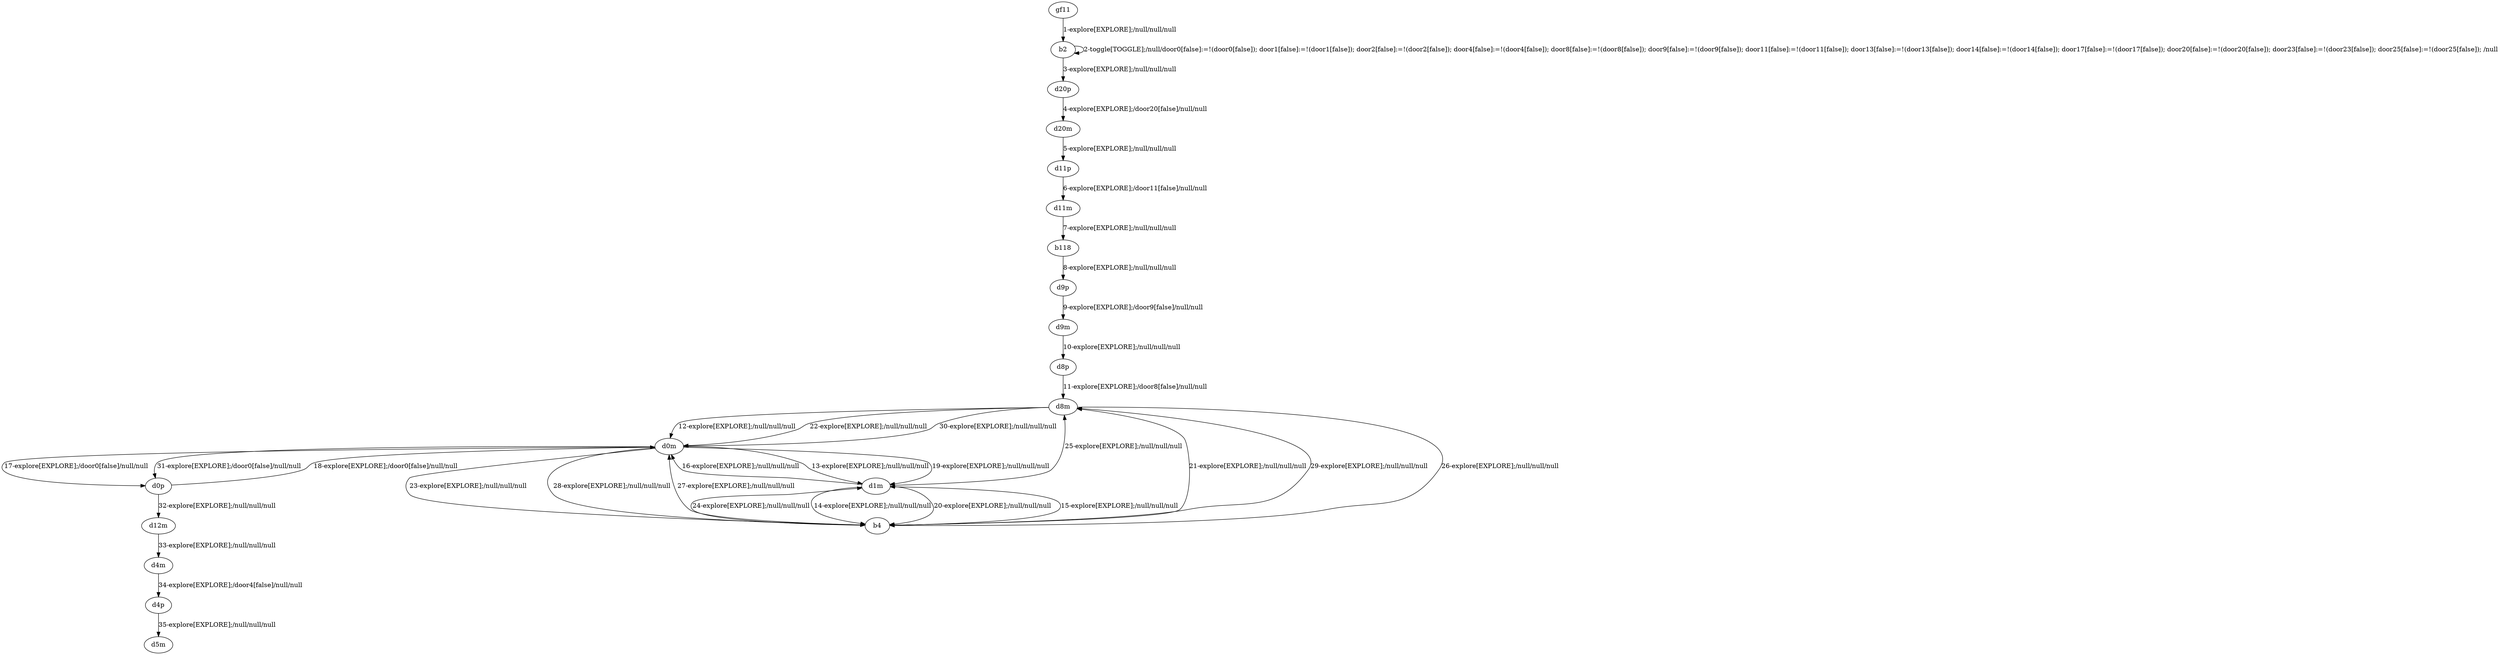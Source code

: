 # Total number of goals covered by this test: 1
# d1m --> d8m

digraph g {
"gf11" -> "b2" [label = "1-explore[EXPLORE];/null/null/null"];
"b2" -> "b2" [label = "2-toggle[TOGGLE];/null/door0[false]:=!(door0[false]); door1[false]:=!(door1[false]); door2[false]:=!(door2[false]); door4[false]:=!(door4[false]); door8[false]:=!(door8[false]); door9[false]:=!(door9[false]); door11[false]:=!(door11[false]); door13[false]:=!(door13[false]); door14[false]:=!(door14[false]); door17[false]:=!(door17[false]); door20[false]:=!(door20[false]); door23[false]:=!(door23[false]); door25[false]:=!(door25[false]); /null"];
"b2" -> "d20p" [label = "3-explore[EXPLORE];/null/null/null"];
"d20p" -> "d20m" [label = "4-explore[EXPLORE];/door20[false]/null/null"];
"d20m" -> "d11p" [label = "5-explore[EXPLORE];/null/null/null"];
"d11p" -> "d11m" [label = "6-explore[EXPLORE];/door11[false]/null/null"];
"d11m" -> "b118" [label = "7-explore[EXPLORE];/null/null/null"];
"b118" -> "d9p" [label = "8-explore[EXPLORE];/null/null/null"];
"d9p" -> "d9m" [label = "9-explore[EXPLORE];/door9[false]/null/null"];
"d9m" -> "d8p" [label = "10-explore[EXPLORE];/null/null/null"];
"d8p" -> "d8m" [label = "11-explore[EXPLORE];/door8[false]/null/null"];
"d8m" -> "d0m" [label = "12-explore[EXPLORE];/null/null/null"];
"d0m" -> "d1m" [label = "13-explore[EXPLORE];/null/null/null"];
"d1m" -> "b4" [label = "14-explore[EXPLORE];/null/null/null"];
"b4" -> "d1m" [label = "15-explore[EXPLORE];/null/null/null"];
"d1m" -> "d0m" [label = "16-explore[EXPLORE];/null/null/null"];
"d0m" -> "d0p" [label = "17-explore[EXPLORE];/door0[false]/null/null"];
"d0p" -> "d0m" [label = "18-explore[EXPLORE];/door0[false]/null/null"];
"d0m" -> "d1m" [label = "19-explore[EXPLORE];/null/null/null"];
"d1m" -> "b4" [label = "20-explore[EXPLORE];/null/null/null"];
"b4" -> "d8m" [label = "21-explore[EXPLORE];/null/null/null"];
"d8m" -> "d0m" [label = "22-explore[EXPLORE];/null/null/null"];
"d0m" -> "b4" [label = "23-explore[EXPLORE];/null/null/null"];
"b4" -> "d1m" [label = "24-explore[EXPLORE];/null/null/null"];
"d1m" -> "d8m" [label = "25-explore[EXPLORE];/null/null/null"];
"d8m" -> "b4" [label = "26-explore[EXPLORE];/null/null/null"];
"b4" -> "d0m" [label = "27-explore[EXPLORE];/null/null/null"];
"d0m" -> "b4" [label = "28-explore[EXPLORE];/null/null/null"];
"b4" -> "d8m" [label = "29-explore[EXPLORE];/null/null/null"];
"d8m" -> "d0m" [label = "30-explore[EXPLORE];/null/null/null"];
"d0m" -> "d0p" [label = "31-explore[EXPLORE];/door0[false]/null/null"];
"d0p" -> "d12m" [label = "32-explore[EXPLORE];/null/null/null"];
"d12m" -> "d4m" [label = "33-explore[EXPLORE];/null/null/null"];
"d4m" -> "d4p" [label = "34-explore[EXPLORE];/door4[false]/null/null"];
"d4p" -> "d5m" [label = "35-explore[EXPLORE];/null/null/null"];
}